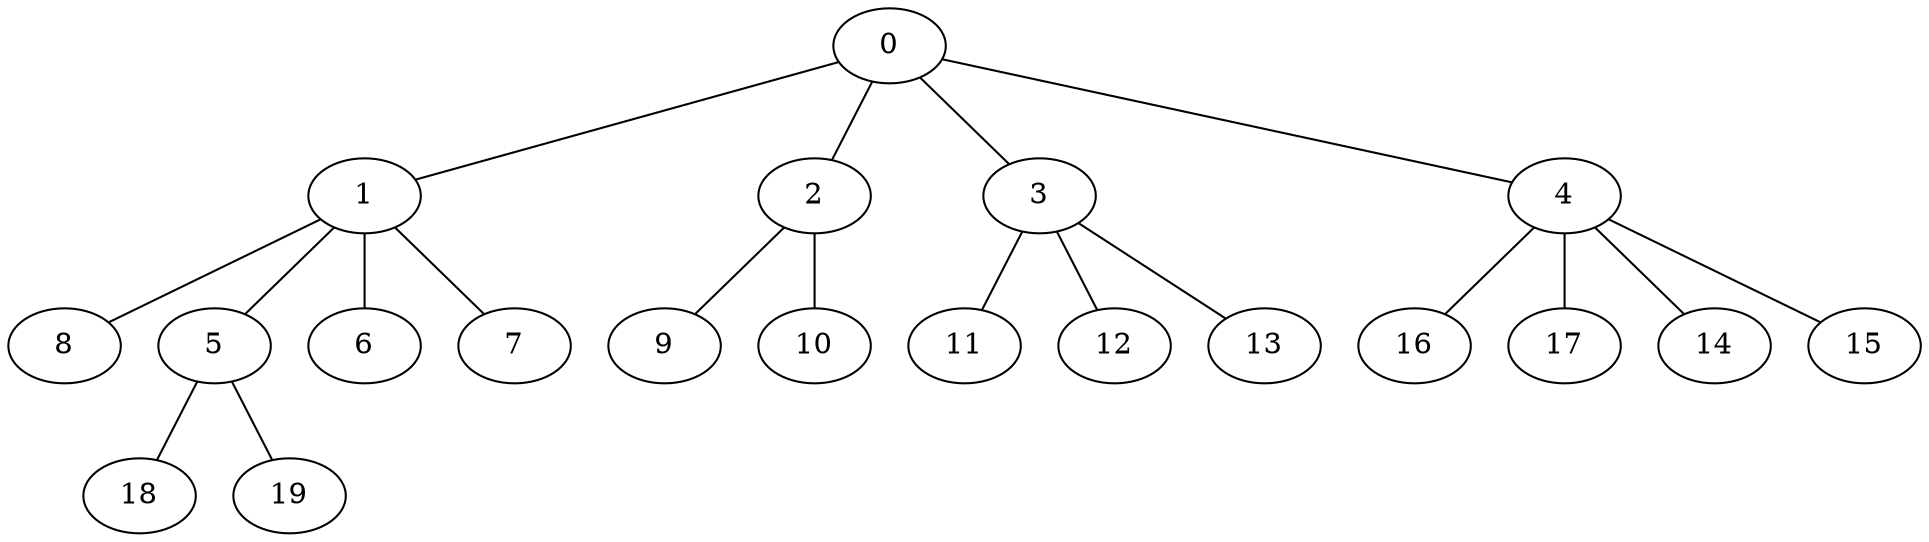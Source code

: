 
graph graphname {
    0 -- 1
0 -- 2
0 -- 3
0 -- 4
1 -- 8
1 -- 5
1 -- 6
1 -- 7
2 -- 9
2 -- 10
3 -- 11
3 -- 12
3 -- 13
4 -- 16
4 -- 17
4 -- 14
4 -- 15
5 -- 18
5 -- 19

}
